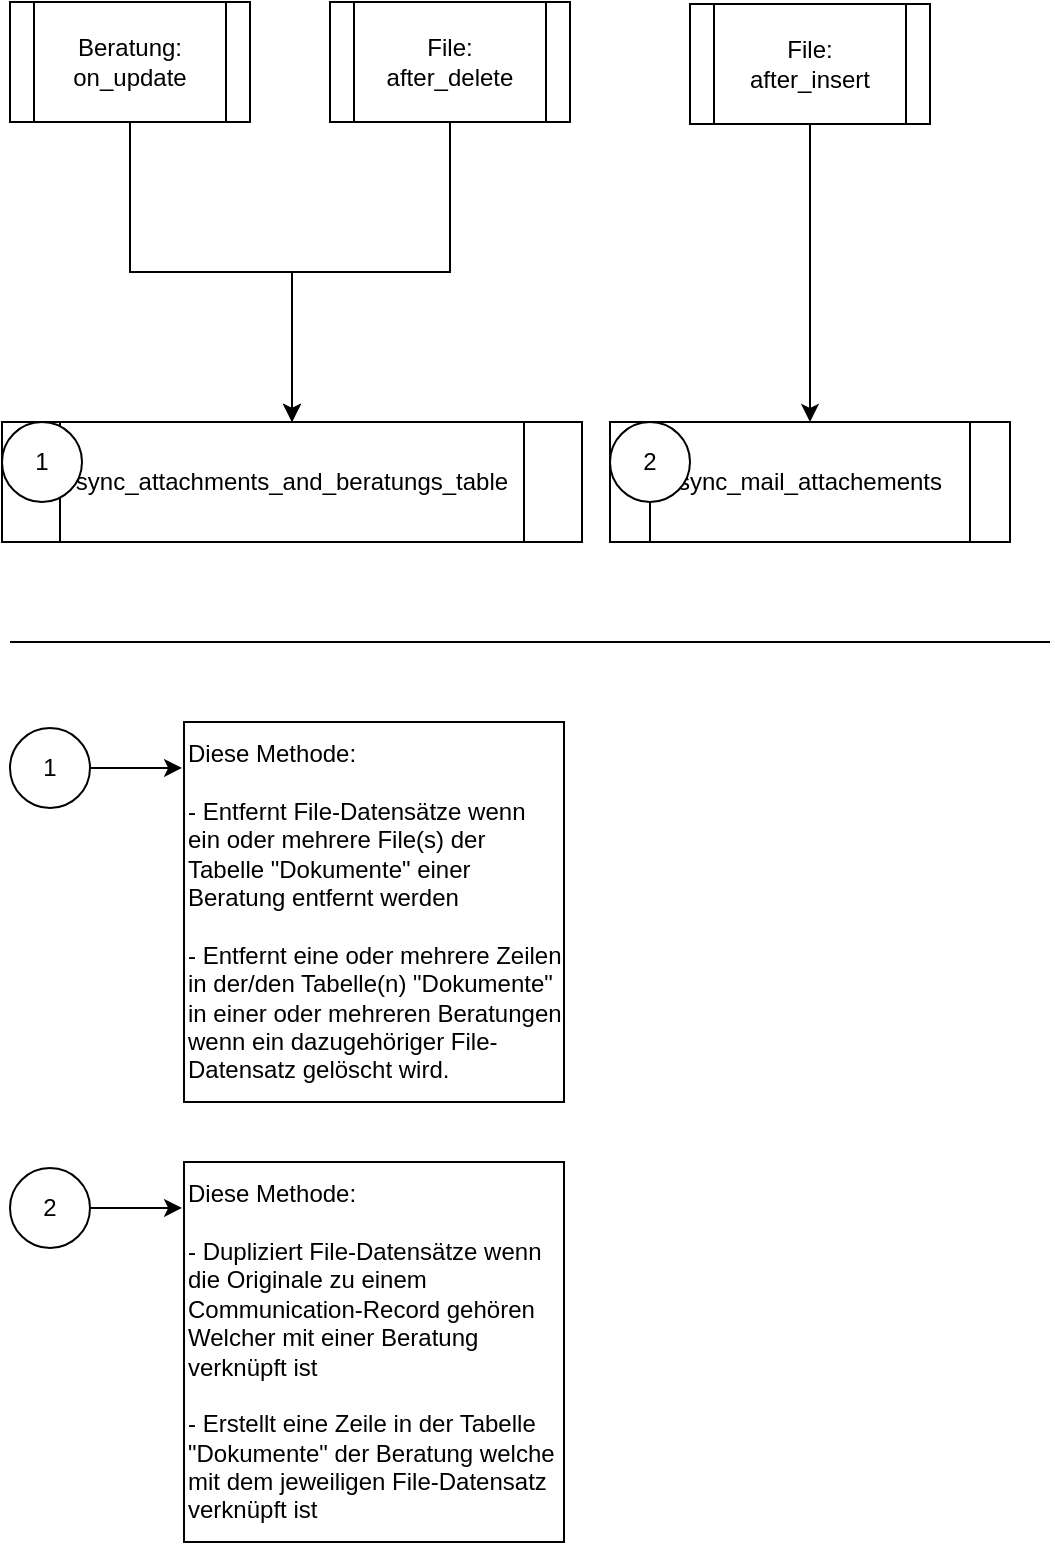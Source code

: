 <mxfile version="22.0.2" type="device">
  <diagram name="Seite-1" id="0maRsmd5nw7pFS6Q1xa_">
    <mxGraphModel dx="1114" dy="995" grid="1" gridSize="10" guides="1" tooltips="1" connect="1" arrows="1" fold="1" page="1" pageScale="1" pageWidth="827" pageHeight="1169" math="0" shadow="0">
      <root>
        <mxCell id="0" />
        <mxCell id="1" parent="0" />
        <mxCell id="XsffGIPSWRkVv7n9pCAp-6" style="edgeStyle=orthogonalEdgeStyle;rounded=0;orthogonalLoop=1;jettySize=auto;html=1;exitX=0.5;exitY=1;exitDx=0;exitDy=0;entryX=0.5;entryY=0;entryDx=0;entryDy=0;" edge="1" parent="1" source="XsffGIPSWRkVv7n9pCAp-1" target="XsffGIPSWRkVv7n9pCAp-2">
          <mxGeometry relative="1" as="geometry" />
        </mxCell>
        <mxCell id="XsffGIPSWRkVv7n9pCAp-1" value="Beratung:&lt;br&gt;on_update" style="shape=process;whiteSpace=wrap;html=1;backgroundOutline=1;" vertex="1" parent="1">
          <mxGeometry x="40" y="40" width="120" height="60" as="geometry" />
        </mxCell>
        <mxCell id="XsffGIPSWRkVv7n9pCAp-2" value="sync_attachments_and_beratungs_table" style="shape=process;whiteSpace=wrap;html=1;backgroundOutline=1;" vertex="1" parent="1">
          <mxGeometry x="36" y="250" width="290" height="60" as="geometry" />
        </mxCell>
        <mxCell id="XsffGIPSWRkVv7n9pCAp-7" style="edgeStyle=orthogonalEdgeStyle;rounded=0;orthogonalLoop=1;jettySize=auto;html=1;exitX=0.5;exitY=1;exitDx=0;exitDy=0;entryX=0.5;entryY=0;entryDx=0;entryDy=0;" edge="1" parent="1" source="XsffGIPSWRkVv7n9pCAp-3" target="XsffGIPSWRkVv7n9pCAp-2">
          <mxGeometry relative="1" as="geometry" />
        </mxCell>
        <mxCell id="XsffGIPSWRkVv7n9pCAp-3" value="File:&lt;br&gt;after_delete" style="shape=process;whiteSpace=wrap;html=1;backgroundOutline=1;" vertex="1" parent="1">
          <mxGeometry x="200" y="40" width="120" height="60" as="geometry" />
        </mxCell>
        <mxCell id="XsffGIPSWRkVv7n9pCAp-8" style="edgeStyle=orthogonalEdgeStyle;rounded=0;orthogonalLoop=1;jettySize=auto;html=1;exitX=0.5;exitY=1;exitDx=0;exitDy=0;entryX=0.5;entryY=0;entryDx=0;entryDy=0;" edge="1" parent="1" source="XsffGIPSWRkVv7n9pCAp-4" target="XsffGIPSWRkVv7n9pCAp-5">
          <mxGeometry relative="1" as="geometry" />
        </mxCell>
        <mxCell id="XsffGIPSWRkVv7n9pCAp-4" value="File:&lt;br&gt;after_insert" style="shape=process;whiteSpace=wrap;html=1;backgroundOutline=1;" vertex="1" parent="1">
          <mxGeometry x="380" y="41" width="120" height="60" as="geometry" />
        </mxCell>
        <mxCell id="XsffGIPSWRkVv7n9pCAp-5" value="sync_mail_attachements" style="shape=process;whiteSpace=wrap;html=1;backgroundOutline=1;" vertex="1" parent="1">
          <mxGeometry x="340" y="250" width="200" height="60" as="geometry" />
        </mxCell>
        <mxCell id="XsffGIPSWRkVv7n9pCAp-9" value="" style="endArrow=none;html=1;rounded=0;" edge="1" parent="1">
          <mxGeometry width="50" height="50" relative="1" as="geometry">
            <mxPoint x="40" y="360" as="sourcePoint" />
            <mxPoint x="560" y="360" as="targetPoint" />
          </mxGeometry>
        </mxCell>
        <mxCell id="XsffGIPSWRkVv7n9pCAp-10" value="1" style="ellipse;whiteSpace=wrap;html=1;aspect=fixed;" vertex="1" parent="1">
          <mxGeometry x="36" y="250" width="40" height="40" as="geometry" />
        </mxCell>
        <mxCell id="XsffGIPSWRkVv7n9pCAp-13" value="2" style="ellipse;whiteSpace=wrap;html=1;aspect=fixed;" vertex="1" parent="1">
          <mxGeometry x="340" y="250" width="40" height="40" as="geometry" />
        </mxCell>
        <mxCell id="XsffGIPSWRkVv7n9pCAp-14" value="1" style="ellipse;whiteSpace=wrap;html=1;aspect=fixed;" vertex="1" parent="1">
          <mxGeometry x="40" y="403" width="40" height="40" as="geometry" />
        </mxCell>
        <mxCell id="XsffGIPSWRkVv7n9pCAp-15" value="Diese Methode:&lt;br&gt;&lt;br&gt;- Entfernt File-Datensätze wenn ein oder mehrere File(s) der Tabelle &quot;Dokumente&quot; einer Beratung entfernt werden&lt;br&gt;&lt;br&gt;- Entfernt eine oder mehrere Zeilen in der/den Tabelle(n) &quot;Dokumente&quot; in einer oder mehreren Beratungen wenn ein dazugehöriger File-Datensatz gelöscht wird." style="whiteSpace=wrap;html=1;aspect=fixed;align=left;" vertex="1" parent="1">
          <mxGeometry x="127" y="400" width="190" height="190" as="geometry" />
        </mxCell>
        <mxCell id="XsffGIPSWRkVv7n9pCAp-16" style="edgeStyle=orthogonalEdgeStyle;rounded=0;orthogonalLoop=1;jettySize=auto;html=1;exitX=1;exitY=0.5;exitDx=0;exitDy=0;entryX=-0.005;entryY=0.121;entryDx=0;entryDy=0;entryPerimeter=0;" edge="1" parent="1" source="XsffGIPSWRkVv7n9pCAp-14" target="XsffGIPSWRkVv7n9pCAp-15">
          <mxGeometry relative="1" as="geometry" />
        </mxCell>
        <mxCell id="XsffGIPSWRkVv7n9pCAp-18" value="2" style="ellipse;whiteSpace=wrap;html=1;aspect=fixed;" vertex="1" parent="1">
          <mxGeometry x="40" y="623" width="40" height="40" as="geometry" />
        </mxCell>
        <mxCell id="XsffGIPSWRkVv7n9pCAp-19" value="Diese Methode:&lt;br&gt;&lt;br&gt;- Dupliziert File-Datensätze wenn die Originale zu einem Communication-Record gehören Welcher mit einer Beratung verknüpft ist&lt;br&gt;&lt;br&gt;- Erstellt eine Zeile in der Tabelle &quot;Dokumente&quot; der Beratung welche mit dem jeweiligen File-Datensatz verknüpft ist" style="whiteSpace=wrap;html=1;aspect=fixed;align=left;" vertex="1" parent="1">
          <mxGeometry x="127" y="620" width="190" height="190" as="geometry" />
        </mxCell>
        <mxCell id="XsffGIPSWRkVv7n9pCAp-20" style="edgeStyle=orthogonalEdgeStyle;rounded=0;orthogonalLoop=1;jettySize=auto;html=1;exitX=1;exitY=0.5;exitDx=0;exitDy=0;entryX=-0.005;entryY=0.121;entryDx=0;entryDy=0;entryPerimeter=0;" edge="1" parent="1" source="XsffGIPSWRkVv7n9pCAp-18" target="XsffGIPSWRkVv7n9pCAp-19">
          <mxGeometry relative="1" as="geometry" />
        </mxCell>
      </root>
    </mxGraphModel>
  </diagram>
</mxfile>
